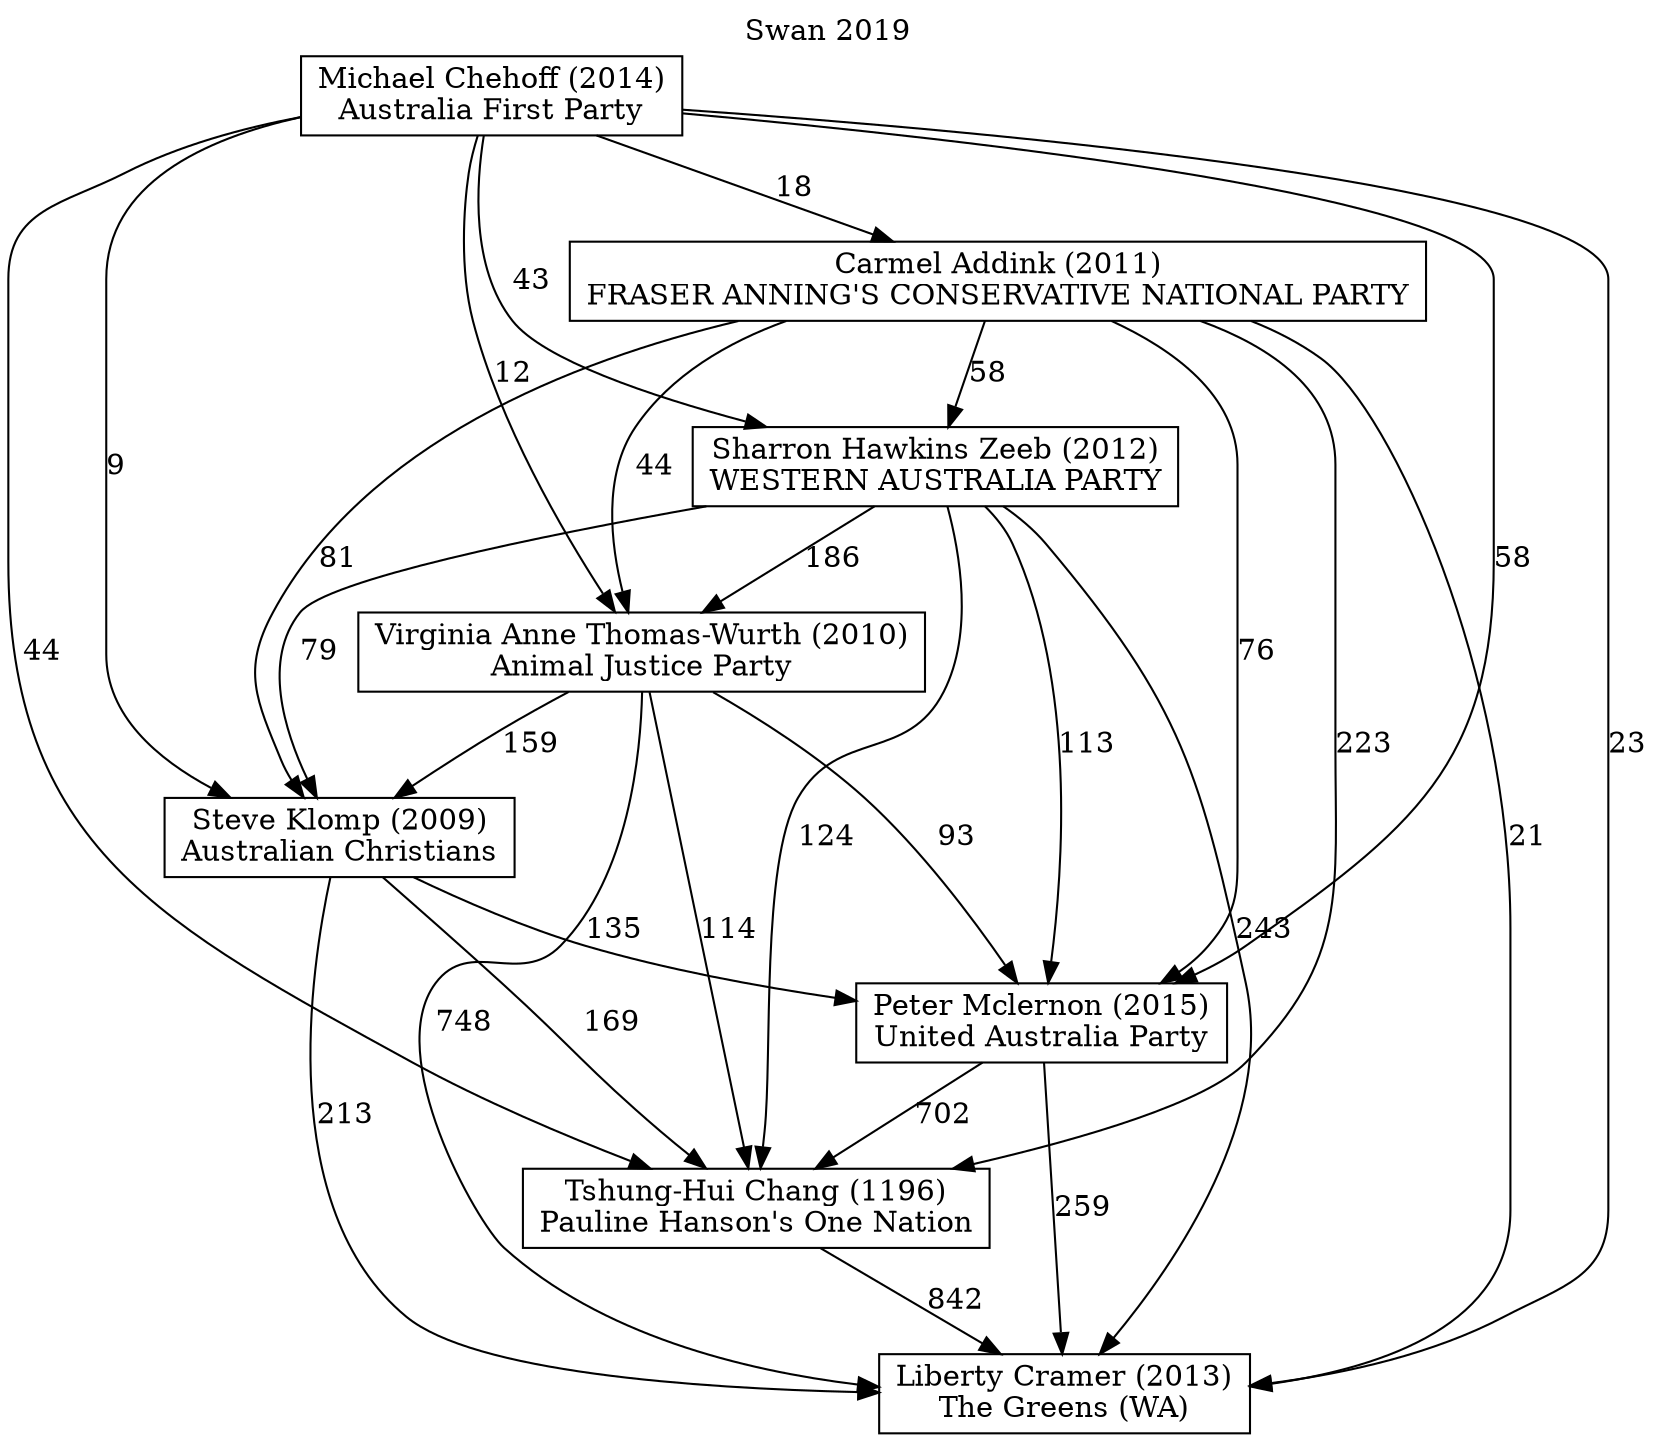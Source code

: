 // House preference flow
digraph "Liberty Cramer (2013)_Swan_2019" {
	graph [label="Swan 2019" labelloc=t mclimit=10]
	node [shape=box]
	"Liberty Cramer (2013)" [label="Liberty Cramer (2013)
The Greens (WA)"]
	"Tshung-Hui Chang (1196)" [label="Tshung-Hui Chang (1196)
Pauline Hanson's One Nation"]
	"Peter Mclernon (2015)" [label="Peter Mclernon (2015)
United Australia Party"]
	"Steve Klomp (2009)" [label="Steve Klomp (2009)
Australian Christians"]
	"Virginia Anne Thomas-Wurth (2010)" [label="Virginia Anne Thomas-Wurth (2010)
Animal Justice Party"]
	"Sharron Hawkins Zeeb (2012)" [label="Sharron Hawkins Zeeb (2012)
WESTERN AUSTRALIA PARTY"]
	"Carmel Addink (2011)" [label="Carmel Addink (2011)
FRASER ANNING'S CONSERVATIVE NATIONAL PARTY"]
	"Michael Chehoff (2014)" [label="Michael Chehoff (2014)
Australia First Party"]
	"Liberty Cramer (2013)" [label="Liberty Cramer (2013)
The Greens (WA)"]
	"Peter Mclernon (2015)" [label="Peter Mclernon (2015)
United Australia Party"]
	"Steve Klomp (2009)" [label="Steve Klomp (2009)
Australian Christians"]
	"Virginia Anne Thomas-Wurth (2010)" [label="Virginia Anne Thomas-Wurth (2010)
Animal Justice Party"]
	"Sharron Hawkins Zeeb (2012)" [label="Sharron Hawkins Zeeb (2012)
WESTERN AUSTRALIA PARTY"]
	"Carmel Addink (2011)" [label="Carmel Addink (2011)
FRASER ANNING'S CONSERVATIVE NATIONAL PARTY"]
	"Michael Chehoff (2014)" [label="Michael Chehoff (2014)
Australia First Party"]
	"Liberty Cramer (2013)" [label="Liberty Cramer (2013)
The Greens (WA)"]
	"Steve Klomp (2009)" [label="Steve Klomp (2009)
Australian Christians"]
	"Virginia Anne Thomas-Wurth (2010)" [label="Virginia Anne Thomas-Wurth (2010)
Animal Justice Party"]
	"Sharron Hawkins Zeeb (2012)" [label="Sharron Hawkins Zeeb (2012)
WESTERN AUSTRALIA PARTY"]
	"Carmel Addink (2011)" [label="Carmel Addink (2011)
FRASER ANNING'S CONSERVATIVE NATIONAL PARTY"]
	"Michael Chehoff (2014)" [label="Michael Chehoff (2014)
Australia First Party"]
	"Liberty Cramer (2013)" [label="Liberty Cramer (2013)
The Greens (WA)"]
	"Virginia Anne Thomas-Wurth (2010)" [label="Virginia Anne Thomas-Wurth (2010)
Animal Justice Party"]
	"Sharron Hawkins Zeeb (2012)" [label="Sharron Hawkins Zeeb (2012)
WESTERN AUSTRALIA PARTY"]
	"Carmel Addink (2011)" [label="Carmel Addink (2011)
FRASER ANNING'S CONSERVATIVE NATIONAL PARTY"]
	"Michael Chehoff (2014)" [label="Michael Chehoff (2014)
Australia First Party"]
	"Liberty Cramer (2013)" [label="Liberty Cramer (2013)
The Greens (WA)"]
	"Sharron Hawkins Zeeb (2012)" [label="Sharron Hawkins Zeeb (2012)
WESTERN AUSTRALIA PARTY"]
	"Carmel Addink (2011)" [label="Carmel Addink (2011)
FRASER ANNING'S CONSERVATIVE NATIONAL PARTY"]
	"Michael Chehoff (2014)" [label="Michael Chehoff (2014)
Australia First Party"]
	"Liberty Cramer (2013)" [label="Liberty Cramer (2013)
The Greens (WA)"]
	"Carmel Addink (2011)" [label="Carmel Addink (2011)
FRASER ANNING'S CONSERVATIVE NATIONAL PARTY"]
	"Michael Chehoff (2014)" [label="Michael Chehoff (2014)
Australia First Party"]
	"Liberty Cramer (2013)" [label="Liberty Cramer (2013)
The Greens (WA)"]
	"Michael Chehoff (2014)" [label="Michael Chehoff (2014)
Australia First Party"]
	"Michael Chehoff (2014)" [label="Michael Chehoff (2014)
Australia First Party"]
	"Carmel Addink (2011)" [label="Carmel Addink (2011)
FRASER ANNING'S CONSERVATIVE NATIONAL PARTY"]
	"Michael Chehoff (2014)" [label="Michael Chehoff (2014)
Australia First Party"]
	"Michael Chehoff (2014)" [label="Michael Chehoff (2014)
Australia First Party"]
	"Sharron Hawkins Zeeb (2012)" [label="Sharron Hawkins Zeeb (2012)
WESTERN AUSTRALIA PARTY"]
	"Carmel Addink (2011)" [label="Carmel Addink (2011)
FRASER ANNING'S CONSERVATIVE NATIONAL PARTY"]
	"Michael Chehoff (2014)" [label="Michael Chehoff (2014)
Australia First Party"]
	"Sharron Hawkins Zeeb (2012)" [label="Sharron Hawkins Zeeb (2012)
WESTERN AUSTRALIA PARTY"]
	"Michael Chehoff (2014)" [label="Michael Chehoff (2014)
Australia First Party"]
	"Michael Chehoff (2014)" [label="Michael Chehoff (2014)
Australia First Party"]
	"Carmel Addink (2011)" [label="Carmel Addink (2011)
FRASER ANNING'S CONSERVATIVE NATIONAL PARTY"]
	"Michael Chehoff (2014)" [label="Michael Chehoff (2014)
Australia First Party"]
	"Michael Chehoff (2014)" [label="Michael Chehoff (2014)
Australia First Party"]
	"Virginia Anne Thomas-Wurth (2010)" [label="Virginia Anne Thomas-Wurth (2010)
Animal Justice Party"]
	"Sharron Hawkins Zeeb (2012)" [label="Sharron Hawkins Zeeb (2012)
WESTERN AUSTRALIA PARTY"]
	"Carmel Addink (2011)" [label="Carmel Addink (2011)
FRASER ANNING'S CONSERVATIVE NATIONAL PARTY"]
	"Michael Chehoff (2014)" [label="Michael Chehoff (2014)
Australia First Party"]
	"Virginia Anne Thomas-Wurth (2010)" [label="Virginia Anne Thomas-Wurth (2010)
Animal Justice Party"]
	"Carmel Addink (2011)" [label="Carmel Addink (2011)
FRASER ANNING'S CONSERVATIVE NATIONAL PARTY"]
	"Michael Chehoff (2014)" [label="Michael Chehoff (2014)
Australia First Party"]
	"Virginia Anne Thomas-Wurth (2010)" [label="Virginia Anne Thomas-Wurth (2010)
Animal Justice Party"]
	"Michael Chehoff (2014)" [label="Michael Chehoff (2014)
Australia First Party"]
	"Michael Chehoff (2014)" [label="Michael Chehoff (2014)
Australia First Party"]
	"Carmel Addink (2011)" [label="Carmel Addink (2011)
FRASER ANNING'S CONSERVATIVE NATIONAL PARTY"]
	"Michael Chehoff (2014)" [label="Michael Chehoff (2014)
Australia First Party"]
	"Michael Chehoff (2014)" [label="Michael Chehoff (2014)
Australia First Party"]
	"Sharron Hawkins Zeeb (2012)" [label="Sharron Hawkins Zeeb (2012)
WESTERN AUSTRALIA PARTY"]
	"Carmel Addink (2011)" [label="Carmel Addink (2011)
FRASER ANNING'S CONSERVATIVE NATIONAL PARTY"]
	"Michael Chehoff (2014)" [label="Michael Chehoff (2014)
Australia First Party"]
	"Sharron Hawkins Zeeb (2012)" [label="Sharron Hawkins Zeeb (2012)
WESTERN AUSTRALIA PARTY"]
	"Michael Chehoff (2014)" [label="Michael Chehoff (2014)
Australia First Party"]
	"Michael Chehoff (2014)" [label="Michael Chehoff (2014)
Australia First Party"]
	"Carmel Addink (2011)" [label="Carmel Addink (2011)
FRASER ANNING'S CONSERVATIVE NATIONAL PARTY"]
	"Michael Chehoff (2014)" [label="Michael Chehoff (2014)
Australia First Party"]
	"Michael Chehoff (2014)" [label="Michael Chehoff (2014)
Australia First Party"]
	"Steve Klomp (2009)" [label="Steve Klomp (2009)
Australian Christians"]
	"Virginia Anne Thomas-Wurth (2010)" [label="Virginia Anne Thomas-Wurth (2010)
Animal Justice Party"]
	"Sharron Hawkins Zeeb (2012)" [label="Sharron Hawkins Zeeb (2012)
WESTERN AUSTRALIA PARTY"]
	"Carmel Addink (2011)" [label="Carmel Addink (2011)
FRASER ANNING'S CONSERVATIVE NATIONAL PARTY"]
	"Michael Chehoff (2014)" [label="Michael Chehoff (2014)
Australia First Party"]
	"Steve Klomp (2009)" [label="Steve Klomp (2009)
Australian Christians"]
	"Sharron Hawkins Zeeb (2012)" [label="Sharron Hawkins Zeeb (2012)
WESTERN AUSTRALIA PARTY"]
	"Carmel Addink (2011)" [label="Carmel Addink (2011)
FRASER ANNING'S CONSERVATIVE NATIONAL PARTY"]
	"Michael Chehoff (2014)" [label="Michael Chehoff (2014)
Australia First Party"]
	"Steve Klomp (2009)" [label="Steve Klomp (2009)
Australian Christians"]
	"Carmel Addink (2011)" [label="Carmel Addink (2011)
FRASER ANNING'S CONSERVATIVE NATIONAL PARTY"]
	"Michael Chehoff (2014)" [label="Michael Chehoff (2014)
Australia First Party"]
	"Steve Klomp (2009)" [label="Steve Klomp (2009)
Australian Christians"]
	"Michael Chehoff (2014)" [label="Michael Chehoff (2014)
Australia First Party"]
	"Michael Chehoff (2014)" [label="Michael Chehoff (2014)
Australia First Party"]
	"Carmel Addink (2011)" [label="Carmel Addink (2011)
FRASER ANNING'S CONSERVATIVE NATIONAL PARTY"]
	"Michael Chehoff (2014)" [label="Michael Chehoff (2014)
Australia First Party"]
	"Michael Chehoff (2014)" [label="Michael Chehoff (2014)
Australia First Party"]
	"Sharron Hawkins Zeeb (2012)" [label="Sharron Hawkins Zeeb (2012)
WESTERN AUSTRALIA PARTY"]
	"Carmel Addink (2011)" [label="Carmel Addink (2011)
FRASER ANNING'S CONSERVATIVE NATIONAL PARTY"]
	"Michael Chehoff (2014)" [label="Michael Chehoff (2014)
Australia First Party"]
	"Sharron Hawkins Zeeb (2012)" [label="Sharron Hawkins Zeeb (2012)
WESTERN AUSTRALIA PARTY"]
	"Michael Chehoff (2014)" [label="Michael Chehoff (2014)
Australia First Party"]
	"Michael Chehoff (2014)" [label="Michael Chehoff (2014)
Australia First Party"]
	"Carmel Addink (2011)" [label="Carmel Addink (2011)
FRASER ANNING'S CONSERVATIVE NATIONAL PARTY"]
	"Michael Chehoff (2014)" [label="Michael Chehoff (2014)
Australia First Party"]
	"Michael Chehoff (2014)" [label="Michael Chehoff (2014)
Australia First Party"]
	"Virginia Anne Thomas-Wurth (2010)" [label="Virginia Anne Thomas-Wurth (2010)
Animal Justice Party"]
	"Sharron Hawkins Zeeb (2012)" [label="Sharron Hawkins Zeeb (2012)
WESTERN AUSTRALIA PARTY"]
	"Carmel Addink (2011)" [label="Carmel Addink (2011)
FRASER ANNING'S CONSERVATIVE NATIONAL PARTY"]
	"Michael Chehoff (2014)" [label="Michael Chehoff (2014)
Australia First Party"]
	"Virginia Anne Thomas-Wurth (2010)" [label="Virginia Anne Thomas-Wurth (2010)
Animal Justice Party"]
	"Carmel Addink (2011)" [label="Carmel Addink (2011)
FRASER ANNING'S CONSERVATIVE NATIONAL PARTY"]
	"Michael Chehoff (2014)" [label="Michael Chehoff (2014)
Australia First Party"]
	"Virginia Anne Thomas-Wurth (2010)" [label="Virginia Anne Thomas-Wurth (2010)
Animal Justice Party"]
	"Michael Chehoff (2014)" [label="Michael Chehoff (2014)
Australia First Party"]
	"Michael Chehoff (2014)" [label="Michael Chehoff (2014)
Australia First Party"]
	"Carmel Addink (2011)" [label="Carmel Addink (2011)
FRASER ANNING'S CONSERVATIVE NATIONAL PARTY"]
	"Michael Chehoff (2014)" [label="Michael Chehoff (2014)
Australia First Party"]
	"Michael Chehoff (2014)" [label="Michael Chehoff (2014)
Australia First Party"]
	"Sharron Hawkins Zeeb (2012)" [label="Sharron Hawkins Zeeb (2012)
WESTERN AUSTRALIA PARTY"]
	"Carmel Addink (2011)" [label="Carmel Addink (2011)
FRASER ANNING'S CONSERVATIVE NATIONAL PARTY"]
	"Michael Chehoff (2014)" [label="Michael Chehoff (2014)
Australia First Party"]
	"Sharron Hawkins Zeeb (2012)" [label="Sharron Hawkins Zeeb (2012)
WESTERN AUSTRALIA PARTY"]
	"Michael Chehoff (2014)" [label="Michael Chehoff (2014)
Australia First Party"]
	"Michael Chehoff (2014)" [label="Michael Chehoff (2014)
Australia First Party"]
	"Carmel Addink (2011)" [label="Carmel Addink (2011)
FRASER ANNING'S CONSERVATIVE NATIONAL PARTY"]
	"Michael Chehoff (2014)" [label="Michael Chehoff (2014)
Australia First Party"]
	"Michael Chehoff (2014)" [label="Michael Chehoff (2014)
Australia First Party"]
	"Peter Mclernon (2015)" [label="Peter Mclernon (2015)
United Australia Party"]
	"Steve Klomp (2009)" [label="Steve Klomp (2009)
Australian Christians"]
	"Virginia Anne Thomas-Wurth (2010)" [label="Virginia Anne Thomas-Wurth (2010)
Animal Justice Party"]
	"Sharron Hawkins Zeeb (2012)" [label="Sharron Hawkins Zeeb (2012)
WESTERN AUSTRALIA PARTY"]
	"Carmel Addink (2011)" [label="Carmel Addink (2011)
FRASER ANNING'S CONSERVATIVE NATIONAL PARTY"]
	"Michael Chehoff (2014)" [label="Michael Chehoff (2014)
Australia First Party"]
	"Peter Mclernon (2015)" [label="Peter Mclernon (2015)
United Australia Party"]
	"Virginia Anne Thomas-Wurth (2010)" [label="Virginia Anne Thomas-Wurth (2010)
Animal Justice Party"]
	"Sharron Hawkins Zeeb (2012)" [label="Sharron Hawkins Zeeb (2012)
WESTERN AUSTRALIA PARTY"]
	"Carmel Addink (2011)" [label="Carmel Addink (2011)
FRASER ANNING'S CONSERVATIVE NATIONAL PARTY"]
	"Michael Chehoff (2014)" [label="Michael Chehoff (2014)
Australia First Party"]
	"Peter Mclernon (2015)" [label="Peter Mclernon (2015)
United Australia Party"]
	"Sharron Hawkins Zeeb (2012)" [label="Sharron Hawkins Zeeb (2012)
WESTERN AUSTRALIA PARTY"]
	"Carmel Addink (2011)" [label="Carmel Addink (2011)
FRASER ANNING'S CONSERVATIVE NATIONAL PARTY"]
	"Michael Chehoff (2014)" [label="Michael Chehoff (2014)
Australia First Party"]
	"Peter Mclernon (2015)" [label="Peter Mclernon (2015)
United Australia Party"]
	"Carmel Addink (2011)" [label="Carmel Addink (2011)
FRASER ANNING'S CONSERVATIVE NATIONAL PARTY"]
	"Michael Chehoff (2014)" [label="Michael Chehoff (2014)
Australia First Party"]
	"Peter Mclernon (2015)" [label="Peter Mclernon (2015)
United Australia Party"]
	"Michael Chehoff (2014)" [label="Michael Chehoff (2014)
Australia First Party"]
	"Michael Chehoff (2014)" [label="Michael Chehoff (2014)
Australia First Party"]
	"Carmel Addink (2011)" [label="Carmel Addink (2011)
FRASER ANNING'S CONSERVATIVE NATIONAL PARTY"]
	"Michael Chehoff (2014)" [label="Michael Chehoff (2014)
Australia First Party"]
	"Michael Chehoff (2014)" [label="Michael Chehoff (2014)
Australia First Party"]
	"Sharron Hawkins Zeeb (2012)" [label="Sharron Hawkins Zeeb (2012)
WESTERN AUSTRALIA PARTY"]
	"Carmel Addink (2011)" [label="Carmel Addink (2011)
FRASER ANNING'S CONSERVATIVE NATIONAL PARTY"]
	"Michael Chehoff (2014)" [label="Michael Chehoff (2014)
Australia First Party"]
	"Sharron Hawkins Zeeb (2012)" [label="Sharron Hawkins Zeeb (2012)
WESTERN AUSTRALIA PARTY"]
	"Michael Chehoff (2014)" [label="Michael Chehoff (2014)
Australia First Party"]
	"Michael Chehoff (2014)" [label="Michael Chehoff (2014)
Australia First Party"]
	"Carmel Addink (2011)" [label="Carmel Addink (2011)
FRASER ANNING'S CONSERVATIVE NATIONAL PARTY"]
	"Michael Chehoff (2014)" [label="Michael Chehoff (2014)
Australia First Party"]
	"Michael Chehoff (2014)" [label="Michael Chehoff (2014)
Australia First Party"]
	"Virginia Anne Thomas-Wurth (2010)" [label="Virginia Anne Thomas-Wurth (2010)
Animal Justice Party"]
	"Sharron Hawkins Zeeb (2012)" [label="Sharron Hawkins Zeeb (2012)
WESTERN AUSTRALIA PARTY"]
	"Carmel Addink (2011)" [label="Carmel Addink (2011)
FRASER ANNING'S CONSERVATIVE NATIONAL PARTY"]
	"Michael Chehoff (2014)" [label="Michael Chehoff (2014)
Australia First Party"]
	"Virginia Anne Thomas-Wurth (2010)" [label="Virginia Anne Thomas-Wurth (2010)
Animal Justice Party"]
	"Carmel Addink (2011)" [label="Carmel Addink (2011)
FRASER ANNING'S CONSERVATIVE NATIONAL PARTY"]
	"Michael Chehoff (2014)" [label="Michael Chehoff (2014)
Australia First Party"]
	"Virginia Anne Thomas-Wurth (2010)" [label="Virginia Anne Thomas-Wurth (2010)
Animal Justice Party"]
	"Michael Chehoff (2014)" [label="Michael Chehoff (2014)
Australia First Party"]
	"Michael Chehoff (2014)" [label="Michael Chehoff (2014)
Australia First Party"]
	"Carmel Addink (2011)" [label="Carmel Addink (2011)
FRASER ANNING'S CONSERVATIVE NATIONAL PARTY"]
	"Michael Chehoff (2014)" [label="Michael Chehoff (2014)
Australia First Party"]
	"Michael Chehoff (2014)" [label="Michael Chehoff (2014)
Australia First Party"]
	"Sharron Hawkins Zeeb (2012)" [label="Sharron Hawkins Zeeb (2012)
WESTERN AUSTRALIA PARTY"]
	"Carmel Addink (2011)" [label="Carmel Addink (2011)
FRASER ANNING'S CONSERVATIVE NATIONAL PARTY"]
	"Michael Chehoff (2014)" [label="Michael Chehoff (2014)
Australia First Party"]
	"Sharron Hawkins Zeeb (2012)" [label="Sharron Hawkins Zeeb (2012)
WESTERN AUSTRALIA PARTY"]
	"Michael Chehoff (2014)" [label="Michael Chehoff (2014)
Australia First Party"]
	"Michael Chehoff (2014)" [label="Michael Chehoff (2014)
Australia First Party"]
	"Carmel Addink (2011)" [label="Carmel Addink (2011)
FRASER ANNING'S CONSERVATIVE NATIONAL PARTY"]
	"Michael Chehoff (2014)" [label="Michael Chehoff (2014)
Australia First Party"]
	"Michael Chehoff (2014)" [label="Michael Chehoff (2014)
Australia First Party"]
	"Steve Klomp (2009)" [label="Steve Klomp (2009)
Australian Christians"]
	"Virginia Anne Thomas-Wurth (2010)" [label="Virginia Anne Thomas-Wurth (2010)
Animal Justice Party"]
	"Sharron Hawkins Zeeb (2012)" [label="Sharron Hawkins Zeeb (2012)
WESTERN AUSTRALIA PARTY"]
	"Carmel Addink (2011)" [label="Carmel Addink (2011)
FRASER ANNING'S CONSERVATIVE NATIONAL PARTY"]
	"Michael Chehoff (2014)" [label="Michael Chehoff (2014)
Australia First Party"]
	"Steve Klomp (2009)" [label="Steve Klomp (2009)
Australian Christians"]
	"Sharron Hawkins Zeeb (2012)" [label="Sharron Hawkins Zeeb (2012)
WESTERN AUSTRALIA PARTY"]
	"Carmel Addink (2011)" [label="Carmel Addink (2011)
FRASER ANNING'S CONSERVATIVE NATIONAL PARTY"]
	"Michael Chehoff (2014)" [label="Michael Chehoff (2014)
Australia First Party"]
	"Steve Klomp (2009)" [label="Steve Klomp (2009)
Australian Christians"]
	"Carmel Addink (2011)" [label="Carmel Addink (2011)
FRASER ANNING'S CONSERVATIVE NATIONAL PARTY"]
	"Michael Chehoff (2014)" [label="Michael Chehoff (2014)
Australia First Party"]
	"Steve Klomp (2009)" [label="Steve Klomp (2009)
Australian Christians"]
	"Michael Chehoff (2014)" [label="Michael Chehoff (2014)
Australia First Party"]
	"Michael Chehoff (2014)" [label="Michael Chehoff (2014)
Australia First Party"]
	"Carmel Addink (2011)" [label="Carmel Addink (2011)
FRASER ANNING'S CONSERVATIVE NATIONAL PARTY"]
	"Michael Chehoff (2014)" [label="Michael Chehoff (2014)
Australia First Party"]
	"Michael Chehoff (2014)" [label="Michael Chehoff (2014)
Australia First Party"]
	"Sharron Hawkins Zeeb (2012)" [label="Sharron Hawkins Zeeb (2012)
WESTERN AUSTRALIA PARTY"]
	"Carmel Addink (2011)" [label="Carmel Addink (2011)
FRASER ANNING'S CONSERVATIVE NATIONAL PARTY"]
	"Michael Chehoff (2014)" [label="Michael Chehoff (2014)
Australia First Party"]
	"Sharron Hawkins Zeeb (2012)" [label="Sharron Hawkins Zeeb (2012)
WESTERN AUSTRALIA PARTY"]
	"Michael Chehoff (2014)" [label="Michael Chehoff (2014)
Australia First Party"]
	"Michael Chehoff (2014)" [label="Michael Chehoff (2014)
Australia First Party"]
	"Carmel Addink (2011)" [label="Carmel Addink (2011)
FRASER ANNING'S CONSERVATIVE NATIONAL PARTY"]
	"Michael Chehoff (2014)" [label="Michael Chehoff (2014)
Australia First Party"]
	"Michael Chehoff (2014)" [label="Michael Chehoff (2014)
Australia First Party"]
	"Virginia Anne Thomas-Wurth (2010)" [label="Virginia Anne Thomas-Wurth (2010)
Animal Justice Party"]
	"Sharron Hawkins Zeeb (2012)" [label="Sharron Hawkins Zeeb (2012)
WESTERN AUSTRALIA PARTY"]
	"Carmel Addink (2011)" [label="Carmel Addink (2011)
FRASER ANNING'S CONSERVATIVE NATIONAL PARTY"]
	"Michael Chehoff (2014)" [label="Michael Chehoff (2014)
Australia First Party"]
	"Virginia Anne Thomas-Wurth (2010)" [label="Virginia Anne Thomas-Wurth (2010)
Animal Justice Party"]
	"Carmel Addink (2011)" [label="Carmel Addink (2011)
FRASER ANNING'S CONSERVATIVE NATIONAL PARTY"]
	"Michael Chehoff (2014)" [label="Michael Chehoff (2014)
Australia First Party"]
	"Virginia Anne Thomas-Wurth (2010)" [label="Virginia Anne Thomas-Wurth (2010)
Animal Justice Party"]
	"Michael Chehoff (2014)" [label="Michael Chehoff (2014)
Australia First Party"]
	"Michael Chehoff (2014)" [label="Michael Chehoff (2014)
Australia First Party"]
	"Carmel Addink (2011)" [label="Carmel Addink (2011)
FRASER ANNING'S CONSERVATIVE NATIONAL PARTY"]
	"Michael Chehoff (2014)" [label="Michael Chehoff (2014)
Australia First Party"]
	"Michael Chehoff (2014)" [label="Michael Chehoff (2014)
Australia First Party"]
	"Sharron Hawkins Zeeb (2012)" [label="Sharron Hawkins Zeeb (2012)
WESTERN AUSTRALIA PARTY"]
	"Carmel Addink (2011)" [label="Carmel Addink (2011)
FRASER ANNING'S CONSERVATIVE NATIONAL PARTY"]
	"Michael Chehoff (2014)" [label="Michael Chehoff (2014)
Australia First Party"]
	"Sharron Hawkins Zeeb (2012)" [label="Sharron Hawkins Zeeb (2012)
WESTERN AUSTRALIA PARTY"]
	"Michael Chehoff (2014)" [label="Michael Chehoff (2014)
Australia First Party"]
	"Michael Chehoff (2014)" [label="Michael Chehoff (2014)
Australia First Party"]
	"Carmel Addink (2011)" [label="Carmel Addink (2011)
FRASER ANNING'S CONSERVATIVE NATIONAL PARTY"]
	"Michael Chehoff (2014)" [label="Michael Chehoff (2014)
Australia First Party"]
	"Michael Chehoff (2014)" [label="Michael Chehoff (2014)
Australia First Party"]
	"Tshung-Hui Chang (1196)" [label="Tshung-Hui Chang (1196)
Pauline Hanson's One Nation"]
	"Peter Mclernon (2015)" [label="Peter Mclernon (2015)
United Australia Party"]
	"Steve Klomp (2009)" [label="Steve Klomp (2009)
Australian Christians"]
	"Virginia Anne Thomas-Wurth (2010)" [label="Virginia Anne Thomas-Wurth (2010)
Animal Justice Party"]
	"Sharron Hawkins Zeeb (2012)" [label="Sharron Hawkins Zeeb (2012)
WESTERN AUSTRALIA PARTY"]
	"Carmel Addink (2011)" [label="Carmel Addink (2011)
FRASER ANNING'S CONSERVATIVE NATIONAL PARTY"]
	"Michael Chehoff (2014)" [label="Michael Chehoff (2014)
Australia First Party"]
	"Tshung-Hui Chang (1196)" [label="Tshung-Hui Chang (1196)
Pauline Hanson's One Nation"]
	"Steve Klomp (2009)" [label="Steve Klomp (2009)
Australian Christians"]
	"Virginia Anne Thomas-Wurth (2010)" [label="Virginia Anne Thomas-Wurth (2010)
Animal Justice Party"]
	"Sharron Hawkins Zeeb (2012)" [label="Sharron Hawkins Zeeb (2012)
WESTERN AUSTRALIA PARTY"]
	"Carmel Addink (2011)" [label="Carmel Addink (2011)
FRASER ANNING'S CONSERVATIVE NATIONAL PARTY"]
	"Michael Chehoff (2014)" [label="Michael Chehoff (2014)
Australia First Party"]
	"Tshung-Hui Chang (1196)" [label="Tshung-Hui Chang (1196)
Pauline Hanson's One Nation"]
	"Virginia Anne Thomas-Wurth (2010)" [label="Virginia Anne Thomas-Wurth (2010)
Animal Justice Party"]
	"Sharron Hawkins Zeeb (2012)" [label="Sharron Hawkins Zeeb (2012)
WESTERN AUSTRALIA PARTY"]
	"Carmel Addink (2011)" [label="Carmel Addink (2011)
FRASER ANNING'S CONSERVATIVE NATIONAL PARTY"]
	"Michael Chehoff (2014)" [label="Michael Chehoff (2014)
Australia First Party"]
	"Tshung-Hui Chang (1196)" [label="Tshung-Hui Chang (1196)
Pauline Hanson's One Nation"]
	"Sharron Hawkins Zeeb (2012)" [label="Sharron Hawkins Zeeb (2012)
WESTERN AUSTRALIA PARTY"]
	"Carmel Addink (2011)" [label="Carmel Addink (2011)
FRASER ANNING'S CONSERVATIVE NATIONAL PARTY"]
	"Michael Chehoff (2014)" [label="Michael Chehoff (2014)
Australia First Party"]
	"Tshung-Hui Chang (1196)" [label="Tshung-Hui Chang (1196)
Pauline Hanson's One Nation"]
	"Carmel Addink (2011)" [label="Carmel Addink (2011)
FRASER ANNING'S CONSERVATIVE NATIONAL PARTY"]
	"Michael Chehoff (2014)" [label="Michael Chehoff (2014)
Australia First Party"]
	"Tshung-Hui Chang (1196)" [label="Tshung-Hui Chang (1196)
Pauline Hanson's One Nation"]
	"Michael Chehoff (2014)" [label="Michael Chehoff (2014)
Australia First Party"]
	"Michael Chehoff (2014)" [label="Michael Chehoff (2014)
Australia First Party"]
	"Carmel Addink (2011)" [label="Carmel Addink (2011)
FRASER ANNING'S CONSERVATIVE NATIONAL PARTY"]
	"Michael Chehoff (2014)" [label="Michael Chehoff (2014)
Australia First Party"]
	"Michael Chehoff (2014)" [label="Michael Chehoff (2014)
Australia First Party"]
	"Sharron Hawkins Zeeb (2012)" [label="Sharron Hawkins Zeeb (2012)
WESTERN AUSTRALIA PARTY"]
	"Carmel Addink (2011)" [label="Carmel Addink (2011)
FRASER ANNING'S CONSERVATIVE NATIONAL PARTY"]
	"Michael Chehoff (2014)" [label="Michael Chehoff (2014)
Australia First Party"]
	"Sharron Hawkins Zeeb (2012)" [label="Sharron Hawkins Zeeb (2012)
WESTERN AUSTRALIA PARTY"]
	"Michael Chehoff (2014)" [label="Michael Chehoff (2014)
Australia First Party"]
	"Michael Chehoff (2014)" [label="Michael Chehoff (2014)
Australia First Party"]
	"Carmel Addink (2011)" [label="Carmel Addink (2011)
FRASER ANNING'S CONSERVATIVE NATIONAL PARTY"]
	"Michael Chehoff (2014)" [label="Michael Chehoff (2014)
Australia First Party"]
	"Michael Chehoff (2014)" [label="Michael Chehoff (2014)
Australia First Party"]
	"Virginia Anne Thomas-Wurth (2010)" [label="Virginia Anne Thomas-Wurth (2010)
Animal Justice Party"]
	"Sharron Hawkins Zeeb (2012)" [label="Sharron Hawkins Zeeb (2012)
WESTERN AUSTRALIA PARTY"]
	"Carmel Addink (2011)" [label="Carmel Addink (2011)
FRASER ANNING'S CONSERVATIVE NATIONAL PARTY"]
	"Michael Chehoff (2014)" [label="Michael Chehoff (2014)
Australia First Party"]
	"Virginia Anne Thomas-Wurth (2010)" [label="Virginia Anne Thomas-Wurth (2010)
Animal Justice Party"]
	"Carmel Addink (2011)" [label="Carmel Addink (2011)
FRASER ANNING'S CONSERVATIVE NATIONAL PARTY"]
	"Michael Chehoff (2014)" [label="Michael Chehoff (2014)
Australia First Party"]
	"Virginia Anne Thomas-Wurth (2010)" [label="Virginia Anne Thomas-Wurth (2010)
Animal Justice Party"]
	"Michael Chehoff (2014)" [label="Michael Chehoff (2014)
Australia First Party"]
	"Michael Chehoff (2014)" [label="Michael Chehoff (2014)
Australia First Party"]
	"Carmel Addink (2011)" [label="Carmel Addink (2011)
FRASER ANNING'S CONSERVATIVE NATIONAL PARTY"]
	"Michael Chehoff (2014)" [label="Michael Chehoff (2014)
Australia First Party"]
	"Michael Chehoff (2014)" [label="Michael Chehoff (2014)
Australia First Party"]
	"Sharron Hawkins Zeeb (2012)" [label="Sharron Hawkins Zeeb (2012)
WESTERN AUSTRALIA PARTY"]
	"Carmel Addink (2011)" [label="Carmel Addink (2011)
FRASER ANNING'S CONSERVATIVE NATIONAL PARTY"]
	"Michael Chehoff (2014)" [label="Michael Chehoff (2014)
Australia First Party"]
	"Sharron Hawkins Zeeb (2012)" [label="Sharron Hawkins Zeeb (2012)
WESTERN AUSTRALIA PARTY"]
	"Michael Chehoff (2014)" [label="Michael Chehoff (2014)
Australia First Party"]
	"Michael Chehoff (2014)" [label="Michael Chehoff (2014)
Australia First Party"]
	"Carmel Addink (2011)" [label="Carmel Addink (2011)
FRASER ANNING'S CONSERVATIVE NATIONAL PARTY"]
	"Michael Chehoff (2014)" [label="Michael Chehoff (2014)
Australia First Party"]
	"Michael Chehoff (2014)" [label="Michael Chehoff (2014)
Australia First Party"]
	"Steve Klomp (2009)" [label="Steve Klomp (2009)
Australian Christians"]
	"Virginia Anne Thomas-Wurth (2010)" [label="Virginia Anne Thomas-Wurth (2010)
Animal Justice Party"]
	"Sharron Hawkins Zeeb (2012)" [label="Sharron Hawkins Zeeb (2012)
WESTERN AUSTRALIA PARTY"]
	"Carmel Addink (2011)" [label="Carmel Addink (2011)
FRASER ANNING'S CONSERVATIVE NATIONAL PARTY"]
	"Michael Chehoff (2014)" [label="Michael Chehoff (2014)
Australia First Party"]
	"Steve Klomp (2009)" [label="Steve Klomp (2009)
Australian Christians"]
	"Sharron Hawkins Zeeb (2012)" [label="Sharron Hawkins Zeeb (2012)
WESTERN AUSTRALIA PARTY"]
	"Carmel Addink (2011)" [label="Carmel Addink (2011)
FRASER ANNING'S CONSERVATIVE NATIONAL PARTY"]
	"Michael Chehoff (2014)" [label="Michael Chehoff (2014)
Australia First Party"]
	"Steve Klomp (2009)" [label="Steve Klomp (2009)
Australian Christians"]
	"Carmel Addink (2011)" [label="Carmel Addink (2011)
FRASER ANNING'S CONSERVATIVE NATIONAL PARTY"]
	"Michael Chehoff (2014)" [label="Michael Chehoff (2014)
Australia First Party"]
	"Steve Klomp (2009)" [label="Steve Klomp (2009)
Australian Christians"]
	"Michael Chehoff (2014)" [label="Michael Chehoff (2014)
Australia First Party"]
	"Michael Chehoff (2014)" [label="Michael Chehoff (2014)
Australia First Party"]
	"Carmel Addink (2011)" [label="Carmel Addink (2011)
FRASER ANNING'S CONSERVATIVE NATIONAL PARTY"]
	"Michael Chehoff (2014)" [label="Michael Chehoff (2014)
Australia First Party"]
	"Michael Chehoff (2014)" [label="Michael Chehoff (2014)
Australia First Party"]
	"Sharron Hawkins Zeeb (2012)" [label="Sharron Hawkins Zeeb (2012)
WESTERN AUSTRALIA PARTY"]
	"Carmel Addink (2011)" [label="Carmel Addink (2011)
FRASER ANNING'S CONSERVATIVE NATIONAL PARTY"]
	"Michael Chehoff (2014)" [label="Michael Chehoff (2014)
Australia First Party"]
	"Sharron Hawkins Zeeb (2012)" [label="Sharron Hawkins Zeeb (2012)
WESTERN AUSTRALIA PARTY"]
	"Michael Chehoff (2014)" [label="Michael Chehoff (2014)
Australia First Party"]
	"Michael Chehoff (2014)" [label="Michael Chehoff (2014)
Australia First Party"]
	"Carmel Addink (2011)" [label="Carmel Addink (2011)
FRASER ANNING'S CONSERVATIVE NATIONAL PARTY"]
	"Michael Chehoff (2014)" [label="Michael Chehoff (2014)
Australia First Party"]
	"Michael Chehoff (2014)" [label="Michael Chehoff (2014)
Australia First Party"]
	"Virginia Anne Thomas-Wurth (2010)" [label="Virginia Anne Thomas-Wurth (2010)
Animal Justice Party"]
	"Sharron Hawkins Zeeb (2012)" [label="Sharron Hawkins Zeeb (2012)
WESTERN AUSTRALIA PARTY"]
	"Carmel Addink (2011)" [label="Carmel Addink (2011)
FRASER ANNING'S CONSERVATIVE NATIONAL PARTY"]
	"Michael Chehoff (2014)" [label="Michael Chehoff (2014)
Australia First Party"]
	"Virginia Anne Thomas-Wurth (2010)" [label="Virginia Anne Thomas-Wurth (2010)
Animal Justice Party"]
	"Carmel Addink (2011)" [label="Carmel Addink (2011)
FRASER ANNING'S CONSERVATIVE NATIONAL PARTY"]
	"Michael Chehoff (2014)" [label="Michael Chehoff (2014)
Australia First Party"]
	"Virginia Anne Thomas-Wurth (2010)" [label="Virginia Anne Thomas-Wurth (2010)
Animal Justice Party"]
	"Michael Chehoff (2014)" [label="Michael Chehoff (2014)
Australia First Party"]
	"Michael Chehoff (2014)" [label="Michael Chehoff (2014)
Australia First Party"]
	"Carmel Addink (2011)" [label="Carmel Addink (2011)
FRASER ANNING'S CONSERVATIVE NATIONAL PARTY"]
	"Michael Chehoff (2014)" [label="Michael Chehoff (2014)
Australia First Party"]
	"Michael Chehoff (2014)" [label="Michael Chehoff (2014)
Australia First Party"]
	"Sharron Hawkins Zeeb (2012)" [label="Sharron Hawkins Zeeb (2012)
WESTERN AUSTRALIA PARTY"]
	"Carmel Addink (2011)" [label="Carmel Addink (2011)
FRASER ANNING'S CONSERVATIVE NATIONAL PARTY"]
	"Michael Chehoff (2014)" [label="Michael Chehoff (2014)
Australia First Party"]
	"Sharron Hawkins Zeeb (2012)" [label="Sharron Hawkins Zeeb (2012)
WESTERN AUSTRALIA PARTY"]
	"Michael Chehoff (2014)" [label="Michael Chehoff (2014)
Australia First Party"]
	"Michael Chehoff (2014)" [label="Michael Chehoff (2014)
Australia First Party"]
	"Carmel Addink (2011)" [label="Carmel Addink (2011)
FRASER ANNING'S CONSERVATIVE NATIONAL PARTY"]
	"Michael Chehoff (2014)" [label="Michael Chehoff (2014)
Australia First Party"]
	"Michael Chehoff (2014)" [label="Michael Chehoff (2014)
Australia First Party"]
	"Peter Mclernon (2015)" [label="Peter Mclernon (2015)
United Australia Party"]
	"Steve Klomp (2009)" [label="Steve Klomp (2009)
Australian Christians"]
	"Virginia Anne Thomas-Wurth (2010)" [label="Virginia Anne Thomas-Wurth (2010)
Animal Justice Party"]
	"Sharron Hawkins Zeeb (2012)" [label="Sharron Hawkins Zeeb (2012)
WESTERN AUSTRALIA PARTY"]
	"Carmel Addink (2011)" [label="Carmel Addink (2011)
FRASER ANNING'S CONSERVATIVE NATIONAL PARTY"]
	"Michael Chehoff (2014)" [label="Michael Chehoff (2014)
Australia First Party"]
	"Peter Mclernon (2015)" [label="Peter Mclernon (2015)
United Australia Party"]
	"Virginia Anne Thomas-Wurth (2010)" [label="Virginia Anne Thomas-Wurth (2010)
Animal Justice Party"]
	"Sharron Hawkins Zeeb (2012)" [label="Sharron Hawkins Zeeb (2012)
WESTERN AUSTRALIA PARTY"]
	"Carmel Addink (2011)" [label="Carmel Addink (2011)
FRASER ANNING'S CONSERVATIVE NATIONAL PARTY"]
	"Michael Chehoff (2014)" [label="Michael Chehoff (2014)
Australia First Party"]
	"Peter Mclernon (2015)" [label="Peter Mclernon (2015)
United Australia Party"]
	"Sharron Hawkins Zeeb (2012)" [label="Sharron Hawkins Zeeb (2012)
WESTERN AUSTRALIA PARTY"]
	"Carmel Addink (2011)" [label="Carmel Addink (2011)
FRASER ANNING'S CONSERVATIVE NATIONAL PARTY"]
	"Michael Chehoff (2014)" [label="Michael Chehoff (2014)
Australia First Party"]
	"Peter Mclernon (2015)" [label="Peter Mclernon (2015)
United Australia Party"]
	"Carmel Addink (2011)" [label="Carmel Addink (2011)
FRASER ANNING'S CONSERVATIVE NATIONAL PARTY"]
	"Michael Chehoff (2014)" [label="Michael Chehoff (2014)
Australia First Party"]
	"Peter Mclernon (2015)" [label="Peter Mclernon (2015)
United Australia Party"]
	"Michael Chehoff (2014)" [label="Michael Chehoff (2014)
Australia First Party"]
	"Michael Chehoff (2014)" [label="Michael Chehoff (2014)
Australia First Party"]
	"Carmel Addink (2011)" [label="Carmel Addink (2011)
FRASER ANNING'S CONSERVATIVE NATIONAL PARTY"]
	"Michael Chehoff (2014)" [label="Michael Chehoff (2014)
Australia First Party"]
	"Michael Chehoff (2014)" [label="Michael Chehoff (2014)
Australia First Party"]
	"Sharron Hawkins Zeeb (2012)" [label="Sharron Hawkins Zeeb (2012)
WESTERN AUSTRALIA PARTY"]
	"Carmel Addink (2011)" [label="Carmel Addink (2011)
FRASER ANNING'S CONSERVATIVE NATIONAL PARTY"]
	"Michael Chehoff (2014)" [label="Michael Chehoff (2014)
Australia First Party"]
	"Sharron Hawkins Zeeb (2012)" [label="Sharron Hawkins Zeeb (2012)
WESTERN AUSTRALIA PARTY"]
	"Michael Chehoff (2014)" [label="Michael Chehoff (2014)
Australia First Party"]
	"Michael Chehoff (2014)" [label="Michael Chehoff (2014)
Australia First Party"]
	"Carmel Addink (2011)" [label="Carmel Addink (2011)
FRASER ANNING'S CONSERVATIVE NATIONAL PARTY"]
	"Michael Chehoff (2014)" [label="Michael Chehoff (2014)
Australia First Party"]
	"Michael Chehoff (2014)" [label="Michael Chehoff (2014)
Australia First Party"]
	"Virginia Anne Thomas-Wurth (2010)" [label="Virginia Anne Thomas-Wurth (2010)
Animal Justice Party"]
	"Sharron Hawkins Zeeb (2012)" [label="Sharron Hawkins Zeeb (2012)
WESTERN AUSTRALIA PARTY"]
	"Carmel Addink (2011)" [label="Carmel Addink (2011)
FRASER ANNING'S CONSERVATIVE NATIONAL PARTY"]
	"Michael Chehoff (2014)" [label="Michael Chehoff (2014)
Australia First Party"]
	"Virginia Anne Thomas-Wurth (2010)" [label="Virginia Anne Thomas-Wurth (2010)
Animal Justice Party"]
	"Carmel Addink (2011)" [label="Carmel Addink (2011)
FRASER ANNING'S CONSERVATIVE NATIONAL PARTY"]
	"Michael Chehoff (2014)" [label="Michael Chehoff (2014)
Australia First Party"]
	"Virginia Anne Thomas-Wurth (2010)" [label="Virginia Anne Thomas-Wurth (2010)
Animal Justice Party"]
	"Michael Chehoff (2014)" [label="Michael Chehoff (2014)
Australia First Party"]
	"Michael Chehoff (2014)" [label="Michael Chehoff (2014)
Australia First Party"]
	"Carmel Addink (2011)" [label="Carmel Addink (2011)
FRASER ANNING'S CONSERVATIVE NATIONAL PARTY"]
	"Michael Chehoff (2014)" [label="Michael Chehoff (2014)
Australia First Party"]
	"Michael Chehoff (2014)" [label="Michael Chehoff (2014)
Australia First Party"]
	"Sharron Hawkins Zeeb (2012)" [label="Sharron Hawkins Zeeb (2012)
WESTERN AUSTRALIA PARTY"]
	"Carmel Addink (2011)" [label="Carmel Addink (2011)
FRASER ANNING'S CONSERVATIVE NATIONAL PARTY"]
	"Michael Chehoff (2014)" [label="Michael Chehoff (2014)
Australia First Party"]
	"Sharron Hawkins Zeeb (2012)" [label="Sharron Hawkins Zeeb (2012)
WESTERN AUSTRALIA PARTY"]
	"Michael Chehoff (2014)" [label="Michael Chehoff (2014)
Australia First Party"]
	"Michael Chehoff (2014)" [label="Michael Chehoff (2014)
Australia First Party"]
	"Carmel Addink (2011)" [label="Carmel Addink (2011)
FRASER ANNING'S CONSERVATIVE NATIONAL PARTY"]
	"Michael Chehoff (2014)" [label="Michael Chehoff (2014)
Australia First Party"]
	"Michael Chehoff (2014)" [label="Michael Chehoff (2014)
Australia First Party"]
	"Steve Klomp (2009)" [label="Steve Klomp (2009)
Australian Christians"]
	"Virginia Anne Thomas-Wurth (2010)" [label="Virginia Anne Thomas-Wurth (2010)
Animal Justice Party"]
	"Sharron Hawkins Zeeb (2012)" [label="Sharron Hawkins Zeeb (2012)
WESTERN AUSTRALIA PARTY"]
	"Carmel Addink (2011)" [label="Carmel Addink (2011)
FRASER ANNING'S CONSERVATIVE NATIONAL PARTY"]
	"Michael Chehoff (2014)" [label="Michael Chehoff (2014)
Australia First Party"]
	"Steve Klomp (2009)" [label="Steve Klomp (2009)
Australian Christians"]
	"Sharron Hawkins Zeeb (2012)" [label="Sharron Hawkins Zeeb (2012)
WESTERN AUSTRALIA PARTY"]
	"Carmel Addink (2011)" [label="Carmel Addink (2011)
FRASER ANNING'S CONSERVATIVE NATIONAL PARTY"]
	"Michael Chehoff (2014)" [label="Michael Chehoff (2014)
Australia First Party"]
	"Steve Klomp (2009)" [label="Steve Klomp (2009)
Australian Christians"]
	"Carmel Addink (2011)" [label="Carmel Addink (2011)
FRASER ANNING'S CONSERVATIVE NATIONAL PARTY"]
	"Michael Chehoff (2014)" [label="Michael Chehoff (2014)
Australia First Party"]
	"Steve Klomp (2009)" [label="Steve Klomp (2009)
Australian Christians"]
	"Michael Chehoff (2014)" [label="Michael Chehoff (2014)
Australia First Party"]
	"Michael Chehoff (2014)" [label="Michael Chehoff (2014)
Australia First Party"]
	"Carmel Addink (2011)" [label="Carmel Addink (2011)
FRASER ANNING'S CONSERVATIVE NATIONAL PARTY"]
	"Michael Chehoff (2014)" [label="Michael Chehoff (2014)
Australia First Party"]
	"Michael Chehoff (2014)" [label="Michael Chehoff (2014)
Australia First Party"]
	"Sharron Hawkins Zeeb (2012)" [label="Sharron Hawkins Zeeb (2012)
WESTERN AUSTRALIA PARTY"]
	"Carmel Addink (2011)" [label="Carmel Addink (2011)
FRASER ANNING'S CONSERVATIVE NATIONAL PARTY"]
	"Michael Chehoff (2014)" [label="Michael Chehoff (2014)
Australia First Party"]
	"Sharron Hawkins Zeeb (2012)" [label="Sharron Hawkins Zeeb (2012)
WESTERN AUSTRALIA PARTY"]
	"Michael Chehoff (2014)" [label="Michael Chehoff (2014)
Australia First Party"]
	"Michael Chehoff (2014)" [label="Michael Chehoff (2014)
Australia First Party"]
	"Carmel Addink (2011)" [label="Carmel Addink (2011)
FRASER ANNING'S CONSERVATIVE NATIONAL PARTY"]
	"Michael Chehoff (2014)" [label="Michael Chehoff (2014)
Australia First Party"]
	"Michael Chehoff (2014)" [label="Michael Chehoff (2014)
Australia First Party"]
	"Virginia Anne Thomas-Wurth (2010)" [label="Virginia Anne Thomas-Wurth (2010)
Animal Justice Party"]
	"Sharron Hawkins Zeeb (2012)" [label="Sharron Hawkins Zeeb (2012)
WESTERN AUSTRALIA PARTY"]
	"Carmel Addink (2011)" [label="Carmel Addink (2011)
FRASER ANNING'S CONSERVATIVE NATIONAL PARTY"]
	"Michael Chehoff (2014)" [label="Michael Chehoff (2014)
Australia First Party"]
	"Virginia Anne Thomas-Wurth (2010)" [label="Virginia Anne Thomas-Wurth (2010)
Animal Justice Party"]
	"Carmel Addink (2011)" [label="Carmel Addink (2011)
FRASER ANNING'S CONSERVATIVE NATIONAL PARTY"]
	"Michael Chehoff (2014)" [label="Michael Chehoff (2014)
Australia First Party"]
	"Virginia Anne Thomas-Wurth (2010)" [label="Virginia Anne Thomas-Wurth (2010)
Animal Justice Party"]
	"Michael Chehoff (2014)" [label="Michael Chehoff (2014)
Australia First Party"]
	"Michael Chehoff (2014)" [label="Michael Chehoff (2014)
Australia First Party"]
	"Carmel Addink (2011)" [label="Carmel Addink (2011)
FRASER ANNING'S CONSERVATIVE NATIONAL PARTY"]
	"Michael Chehoff (2014)" [label="Michael Chehoff (2014)
Australia First Party"]
	"Michael Chehoff (2014)" [label="Michael Chehoff (2014)
Australia First Party"]
	"Sharron Hawkins Zeeb (2012)" [label="Sharron Hawkins Zeeb (2012)
WESTERN AUSTRALIA PARTY"]
	"Carmel Addink (2011)" [label="Carmel Addink (2011)
FRASER ANNING'S CONSERVATIVE NATIONAL PARTY"]
	"Michael Chehoff (2014)" [label="Michael Chehoff (2014)
Australia First Party"]
	"Sharron Hawkins Zeeb (2012)" [label="Sharron Hawkins Zeeb (2012)
WESTERN AUSTRALIA PARTY"]
	"Michael Chehoff (2014)" [label="Michael Chehoff (2014)
Australia First Party"]
	"Michael Chehoff (2014)" [label="Michael Chehoff (2014)
Australia First Party"]
	"Carmel Addink (2011)" [label="Carmel Addink (2011)
FRASER ANNING'S CONSERVATIVE NATIONAL PARTY"]
	"Michael Chehoff (2014)" [label="Michael Chehoff (2014)
Australia First Party"]
	"Michael Chehoff (2014)" [label="Michael Chehoff (2014)
Australia First Party"]
	"Tshung-Hui Chang (1196)" -> "Liberty Cramer (2013)" [label=842]
	"Peter Mclernon (2015)" -> "Tshung-Hui Chang (1196)" [label=702]
	"Steve Klomp (2009)" -> "Peter Mclernon (2015)" [label=135]
	"Virginia Anne Thomas-Wurth (2010)" -> "Steve Klomp (2009)" [label=159]
	"Sharron Hawkins Zeeb (2012)" -> "Virginia Anne Thomas-Wurth (2010)" [label=186]
	"Carmel Addink (2011)" -> "Sharron Hawkins Zeeb (2012)" [label=58]
	"Michael Chehoff (2014)" -> "Carmel Addink (2011)" [label=18]
	"Peter Mclernon (2015)" -> "Liberty Cramer (2013)" [label=259]
	"Steve Klomp (2009)" -> "Liberty Cramer (2013)" [label=213]
	"Virginia Anne Thomas-Wurth (2010)" -> "Liberty Cramer (2013)" [label=748]
	"Sharron Hawkins Zeeb (2012)" -> "Liberty Cramer (2013)" [label=243]
	"Carmel Addink (2011)" -> "Liberty Cramer (2013)" [label=21]
	"Michael Chehoff (2014)" -> "Liberty Cramer (2013)" [label=23]
	"Michael Chehoff (2014)" -> "Sharron Hawkins Zeeb (2012)" [label=43]
	"Carmel Addink (2011)" -> "Virginia Anne Thomas-Wurth (2010)" [label=44]
	"Michael Chehoff (2014)" -> "Virginia Anne Thomas-Wurth (2010)" [label=12]
	"Sharron Hawkins Zeeb (2012)" -> "Steve Klomp (2009)" [label=79]
	"Carmel Addink (2011)" -> "Steve Klomp (2009)" [label=81]
	"Michael Chehoff (2014)" -> "Steve Klomp (2009)" [label=9]
	"Virginia Anne Thomas-Wurth (2010)" -> "Peter Mclernon (2015)" [label=93]
	"Sharron Hawkins Zeeb (2012)" -> "Peter Mclernon (2015)" [label=113]
	"Carmel Addink (2011)" -> "Peter Mclernon (2015)" [label=76]
	"Michael Chehoff (2014)" -> "Peter Mclernon (2015)" [label=58]
	"Steve Klomp (2009)" -> "Tshung-Hui Chang (1196)" [label=169]
	"Virginia Anne Thomas-Wurth (2010)" -> "Tshung-Hui Chang (1196)" [label=114]
	"Sharron Hawkins Zeeb (2012)" -> "Tshung-Hui Chang (1196)" [label=124]
	"Carmel Addink (2011)" -> "Tshung-Hui Chang (1196)" [label=223]
	"Michael Chehoff (2014)" -> "Tshung-Hui Chang (1196)" [label=44]
}

